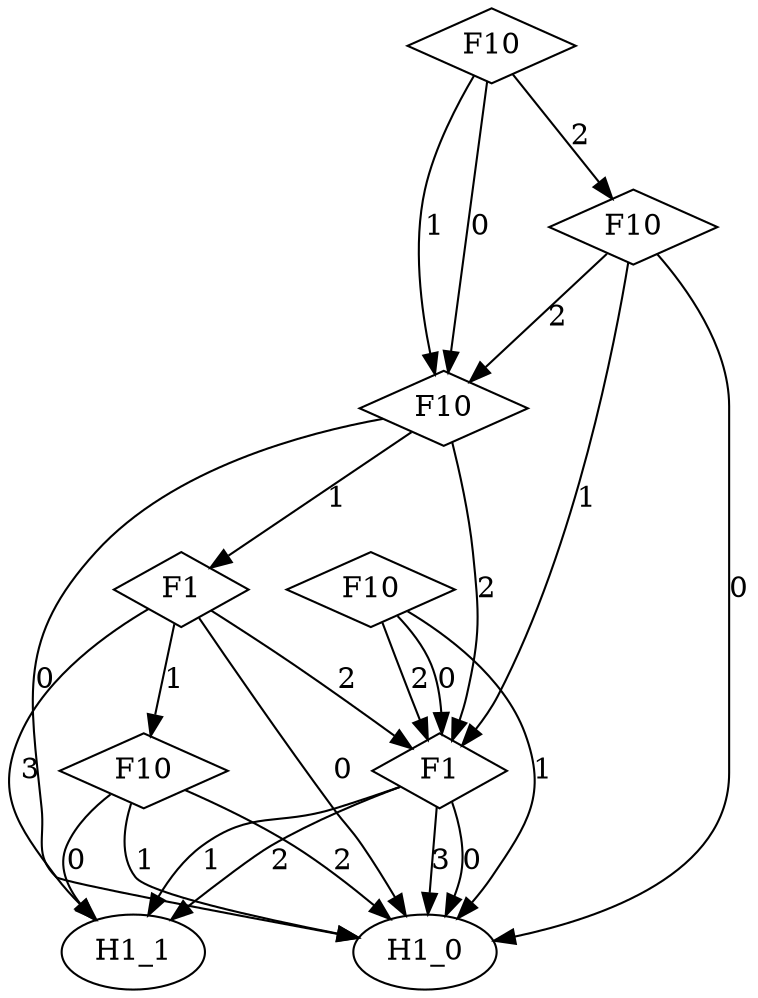 digraph {
node [label=H1_0,style=""] H1_0
node [label=H1_0,style=""] H1_0
node [label=H1_1,style=""] H1_1
node [label=H1_0,style=""] H1_0
node [label=H1_1,style=""] H1_1
node [label=H1_1,style=""] H1_1
node [label=H1_0,style=""] H1_0
node [label=H1_1,style=""] H1_1
node [label=H1_0,style=""] H1_0
node [label=H1_0,style=""] H1_0
node [label=H1_0,style=""] H1_0
node [label=H1_0,style=""] H1_0
node [label=F10,shape="diamond",style=""] 6
node [label=F1,shape="diamond",style=""] 5
node [label=F1,shape="diamond",style=""] 4
node [label=F10,shape="diamond",style=""] 3
node [label=F10,shape="diamond",style=""] 2
node [label=F10,shape="diamond",style=""] 1
node [label=F10,shape="diamond",style=""] 0

6 -> H1_0 [label="2"]
6 -> H1_0 [label="1"]
6 -> H1_1 [label="0"]
5 -> H1_0 [label="3"]
5 -> H1_1 [label="2"]
5 -> H1_1 [label="1"]
5 -> H1_0 [label="0"]
4 -> H1_1 [label="3"]
4 -> 5 [label="2"]
4 -> 6 [label="1"]
4 -> H1_0 [label="0"]
3 -> 5 [label="2"]
3 -> H1_0 [label="1"]
3 -> 5 [label="0"]
2 -> 5 [label="2"]
2 -> 4 [label="1"]
2 -> H1_0 [label="0"]
1 -> 2 [label="2"]
1 -> 5 [label="1"]
1 -> H1_0 [label="0"]
0 -> 1 [label="2"]
0 -> 2 [label="1"]
0 -> 2 [label="0"]
}
